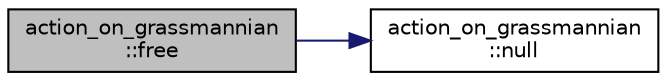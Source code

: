 digraph "action_on_grassmannian::free"
{
  edge [fontname="Helvetica",fontsize="10",labelfontname="Helvetica",labelfontsize="10"];
  node [fontname="Helvetica",fontsize="10",shape=record];
  rankdir="LR";
  Node730 [label="action_on_grassmannian\l::free",height=0.2,width=0.4,color="black", fillcolor="grey75", style="filled", fontcolor="black"];
  Node730 -> Node731 [color="midnightblue",fontsize="10",style="solid",fontname="Helvetica"];
  Node731 [label="action_on_grassmannian\l::null",height=0.2,width=0.4,color="black", fillcolor="white", style="filled",URL="$d9/ddf/classaction__on__grassmannian.html#a421b7bc55cd0bb3708bfc8b1f3c01488"];
}
